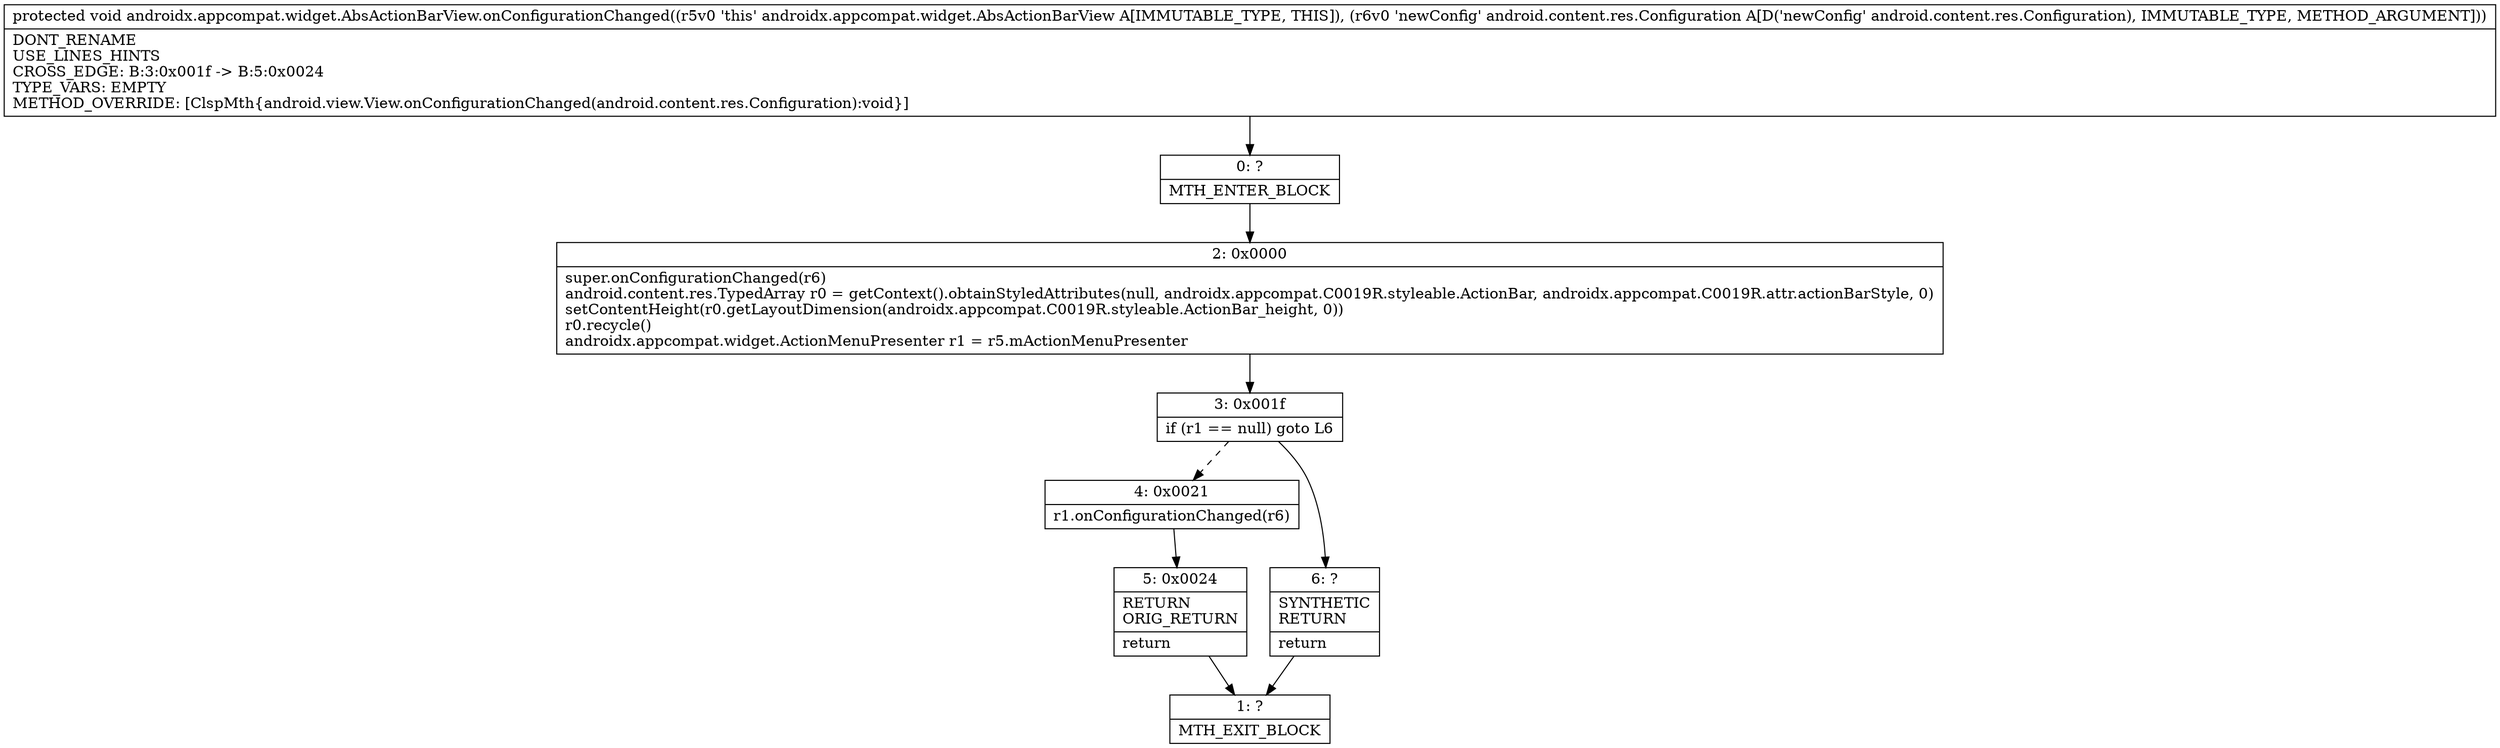 digraph "CFG forandroidx.appcompat.widget.AbsActionBarView.onConfigurationChanged(Landroid\/content\/res\/Configuration;)V" {
Node_0 [shape=record,label="{0\:\ ?|MTH_ENTER_BLOCK\l}"];
Node_2 [shape=record,label="{2\:\ 0x0000|super.onConfigurationChanged(r6)\landroid.content.res.TypedArray r0 = getContext().obtainStyledAttributes(null, androidx.appcompat.C0019R.styleable.ActionBar, androidx.appcompat.C0019R.attr.actionBarStyle, 0)\lsetContentHeight(r0.getLayoutDimension(androidx.appcompat.C0019R.styleable.ActionBar_height, 0))\lr0.recycle()\landroidx.appcompat.widget.ActionMenuPresenter r1 = r5.mActionMenuPresenter\l}"];
Node_3 [shape=record,label="{3\:\ 0x001f|if (r1 == null) goto L6\l}"];
Node_4 [shape=record,label="{4\:\ 0x0021|r1.onConfigurationChanged(r6)\l}"];
Node_5 [shape=record,label="{5\:\ 0x0024|RETURN\lORIG_RETURN\l|return\l}"];
Node_1 [shape=record,label="{1\:\ ?|MTH_EXIT_BLOCK\l}"];
Node_6 [shape=record,label="{6\:\ ?|SYNTHETIC\lRETURN\l|return\l}"];
MethodNode[shape=record,label="{protected void androidx.appcompat.widget.AbsActionBarView.onConfigurationChanged((r5v0 'this' androidx.appcompat.widget.AbsActionBarView A[IMMUTABLE_TYPE, THIS]), (r6v0 'newConfig' android.content.res.Configuration A[D('newConfig' android.content.res.Configuration), IMMUTABLE_TYPE, METHOD_ARGUMENT]))  | DONT_RENAME\lUSE_LINES_HINTS\lCROSS_EDGE: B:3:0x001f \-\> B:5:0x0024\lTYPE_VARS: EMPTY\lMETHOD_OVERRIDE: [ClspMth\{android.view.View.onConfigurationChanged(android.content.res.Configuration):void\}]\l}"];
MethodNode -> Node_0;Node_0 -> Node_2;
Node_2 -> Node_3;
Node_3 -> Node_4[style=dashed];
Node_3 -> Node_6;
Node_4 -> Node_5;
Node_5 -> Node_1;
Node_6 -> Node_1;
}

